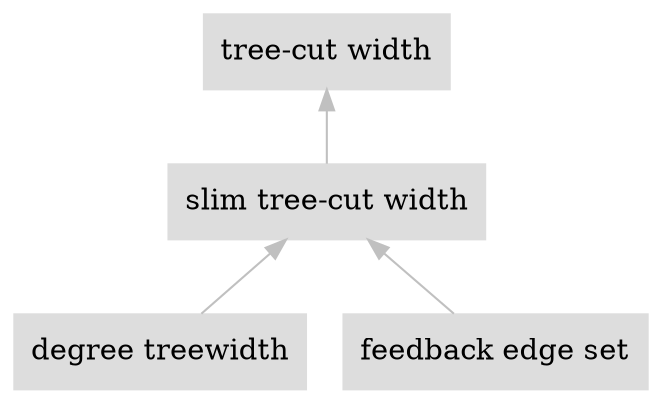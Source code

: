 digraph drawing_7g1aTu_0 {
	node [color=lightblue2 style=filled]
	margin=0.04 size="6,6"
	rankdir = BT
	"n_oFvl4c" [label="slim tree-cut width" URL="/parameters/html/oFvl4c" color="#dddddd" shape=box]
	"n_nCWUh3" [label="degree treewidth" URL="/parameters/html/nCWUh3" color="#dddddd" shape=box]
	"n_HTk9PZ" [label="feedback edge set" URL="/parameters/html/HTk9PZ" color="#dddddd" shape=box]
	"n_8CgU0P" [label="tree-cut width" URL="/parameters/html/8CgU0P" color="#dddddd" shape=box]
	"n_nCWUh3" -> "n_oFvl4c" [label="" decorate=true lblstyle="above, sloped" color="gray" weight="1"]
	"n_HTk9PZ" -> "n_oFvl4c" [label="" decorate=true lblstyle="above, sloped" color="gray" weight="1"]
	"n_oFvl4c" -> "n_8CgU0P" [label="" decorate=true lblstyle="above, sloped" color="gray" weight="1"]
}
